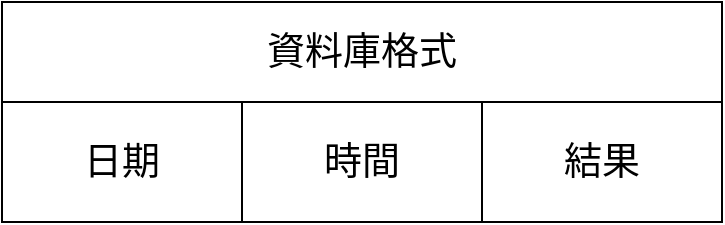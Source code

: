 <mxfile version="20.7.4" type="device"><diagram id="MHr6GUNauideFDdrbhiA" name="第1頁"><mxGraphModel dx="794" dy="529" grid="1" gridSize="10" guides="1" tooltips="1" connect="1" arrows="1" fold="1" page="1" pageScale="1" pageWidth="827" pageHeight="1169" math="0" shadow="0"><root><mxCell id="0"/><mxCell id="1" parent="0"/><mxCell id="iFYfS2vIRjHFc023FkWT-1" value="資料庫格式" style="rounded=0;whiteSpace=wrap;html=1;fontSize=19;" vertex="1" parent="1"><mxGeometry x="270" y="130" width="360" height="50" as="geometry"/></mxCell><mxCell id="iFYfS2vIRjHFc023FkWT-2" value="日期" style="rounded=0;whiteSpace=wrap;html=1;fontSize=19;" vertex="1" parent="1"><mxGeometry x="270" y="180" width="120" height="60" as="geometry"/></mxCell><mxCell id="iFYfS2vIRjHFc023FkWT-3" value="時間" style="rounded=0;whiteSpace=wrap;html=1;fontSize=19;" vertex="1" parent="1"><mxGeometry x="390" y="180" width="120" height="60" as="geometry"/></mxCell><mxCell id="iFYfS2vIRjHFc023FkWT-4" value="結果" style="rounded=0;whiteSpace=wrap;html=1;fontSize=19;" vertex="1" parent="1"><mxGeometry x="510" y="180" width="120" height="60" as="geometry"/></mxCell></root></mxGraphModel></diagram></mxfile>